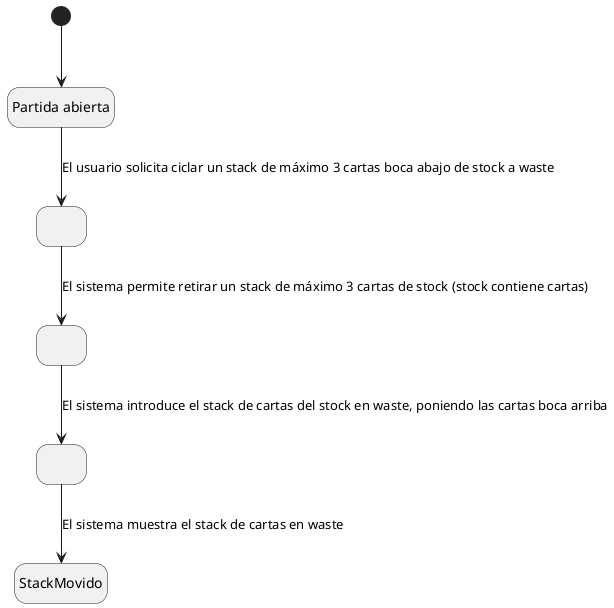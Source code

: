 @startuml

top to bottom direction
hide empty description
state "Partida abierta" as precondicion
state " " as s1
state " " as s2
state " " as s3

[*] --> precondicion
precondicion --> s1: El usuario solicita ciclar un stack de máximo 3 cartas boca abajo de stock a waste
s1 --> s2: El sistema permite retirar un stack de máximo 3 cartas de stock (stock contiene cartas)
s2 --> s3: El sistema introduce el stack de cartas del stock en waste, poniendo las cartas boca arriba

s3 --> StackMovido: El sistema muestra el stack de cartas en waste

@enduml
